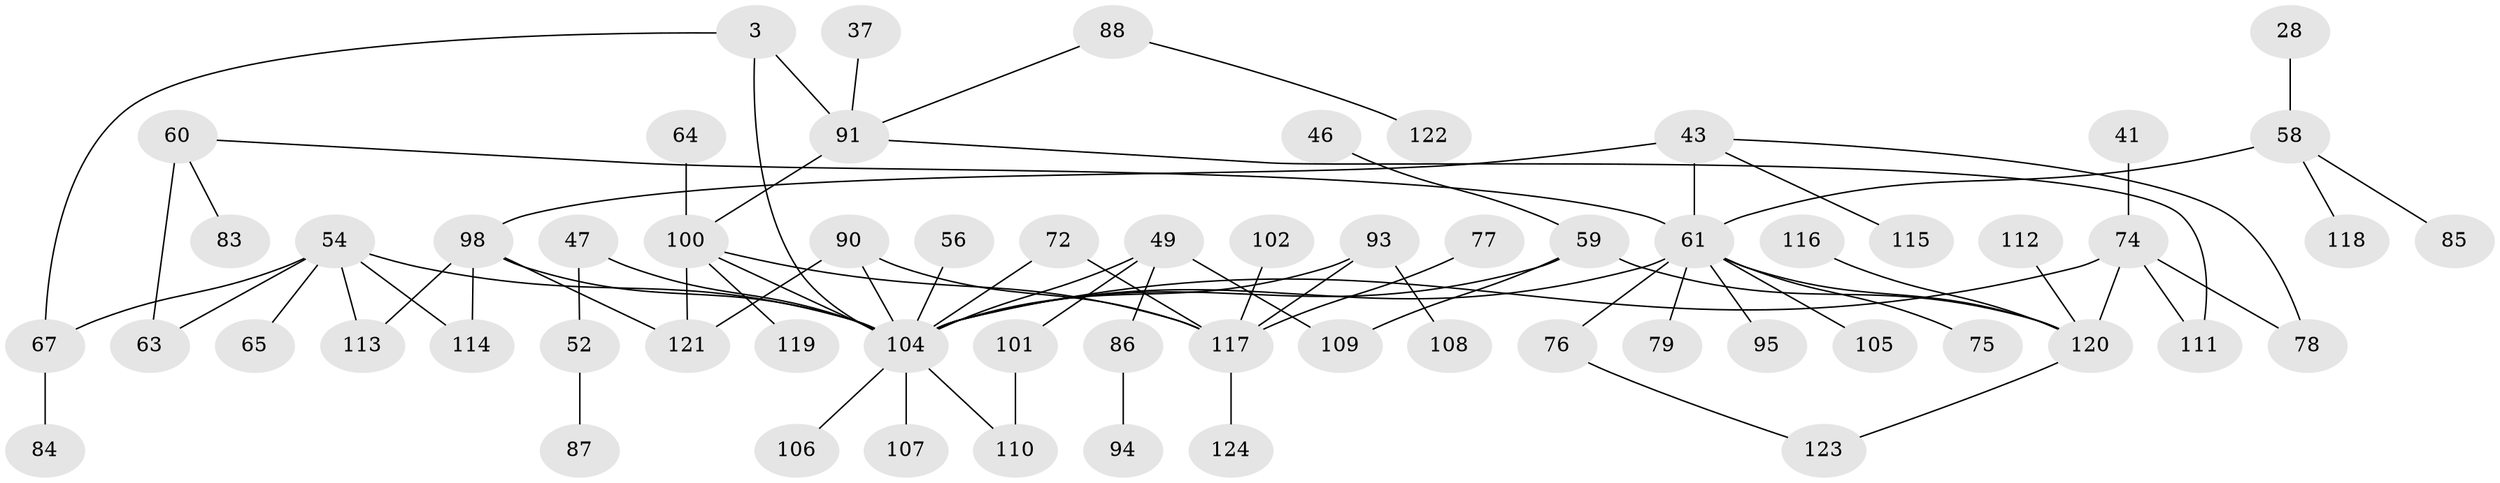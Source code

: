 // original degree distribution, {6: 0.016129032258064516, 7: 0.016129032258064516, 3: 0.1774193548387097, 10: 0.008064516129032258, 5: 0.08870967741935484, 4: 0.0967741935483871, 2: 0.29838709677419356, 1: 0.29838709677419356}
// Generated by graph-tools (version 1.1) at 2025/41/03/09/25 04:41:11]
// undirected, 62 vertices, 79 edges
graph export_dot {
graph [start="1"]
  node [color=gray90,style=filled];
  3;
  28;
  37;
  41;
  43 [super="+36"];
  46;
  47;
  49 [super="+34"];
  52;
  54 [super="+17"];
  56;
  58 [super="+33"];
  59 [super="+39"];
  60;
  61 [super="+16+20+30"];
  63 [super="+62"];
  64;
  65;
  67;
  72;
  74 [super="+55"];
  75;
  76 [super="+44+45"];
  77;
  78;
  79;
  83;
  84;
  85;
  86;
  87;
  88;
  90 [super="+38+73"];
  91 [super="+5+42"];
  93 [super="+92"];
  94;
  95;
  98 [super="+40"];
  100 [super="+12+13+96"];
  101;
  102;
  104 [super="+19+70+99+97"];
  105 [super="+24"];
  106;
  107;
  108;
  109;
  110;
  111;
  112;
  113 [super="+80"];
  114;
  115;
  116;
  117 [super="+66+89+82"];
  118;
  119;
  120 [super="+103"];
  121 [super="+68"];
  122;
  123 [super="+29"];
  124;
  3 -- 67;
  3 -- 91;
  3 -- 104;
  28 -- 58;
  37 -- 91;
  41 -- 74;
  43 -- 78;
  43 -- 98 [weight=2];
  43 -- 115;
  43 -- 61;
  46 -- 59;
  47 -- 52;
  47 -- 104;
  49 -- 109;
  49 -- 104;
  49 -- 101;
  49 -- 86;
  52 -- 87;
  54 -- 67 [weight=2];
  54 -- 114;
  54 -- 65 [weight=2];
  54 -- 63;
  54 -- 113;
  54 -- 104;
  56 -- 104;
  58 -- 61 [weight=2];
  58 -- 85;
  58 -- 118;
  59 -- 109;
  59 -- 120;
  59 -- 104;
  60 -- 63 [weight=2];
  60 -- 83;
  60 -- 61;
  61 -- 79;
  61 -- 120 [weight=2];
  61 -- 75;
  61 -- 95;
  61 -- 76;
  61 -- 105;
  61 -- 104 [weight=5];
  64 -- 100;
  67 -- 84;
  72 -- 117;
  72 -- 104;
  74 -- 111;
  74 -- 78;
  74 -- 120;
  74 -- 104 [weight=3];
  76 -- 123;
  77 -- 117;
  86 -- 94;
  88 -- 122;
  88 -- 91;
  90 -- 121;
  90 -- 117;
  90 -- 104;
  91 -- 100 [weight=3];
  91 -- 111;
  93 -- 108;
  93 -- 117;
  93 -- 104;
  98 -- 114;
  98 -- 121;
  98 -- 113;
  98 -- 104;
  100 -- 119;
  100 -- 121 [weight=2];
  100 -- 117 [weight=2];
  100 -- 104 [weight=2];
  101 -- 110;
  102 -- 117;
  104 -- 106;
  104 -- 107;
  104 -- 110;
  112 -- 120;
  116 -- 120;
  117 -- 124;
  120 -- 123;
}
